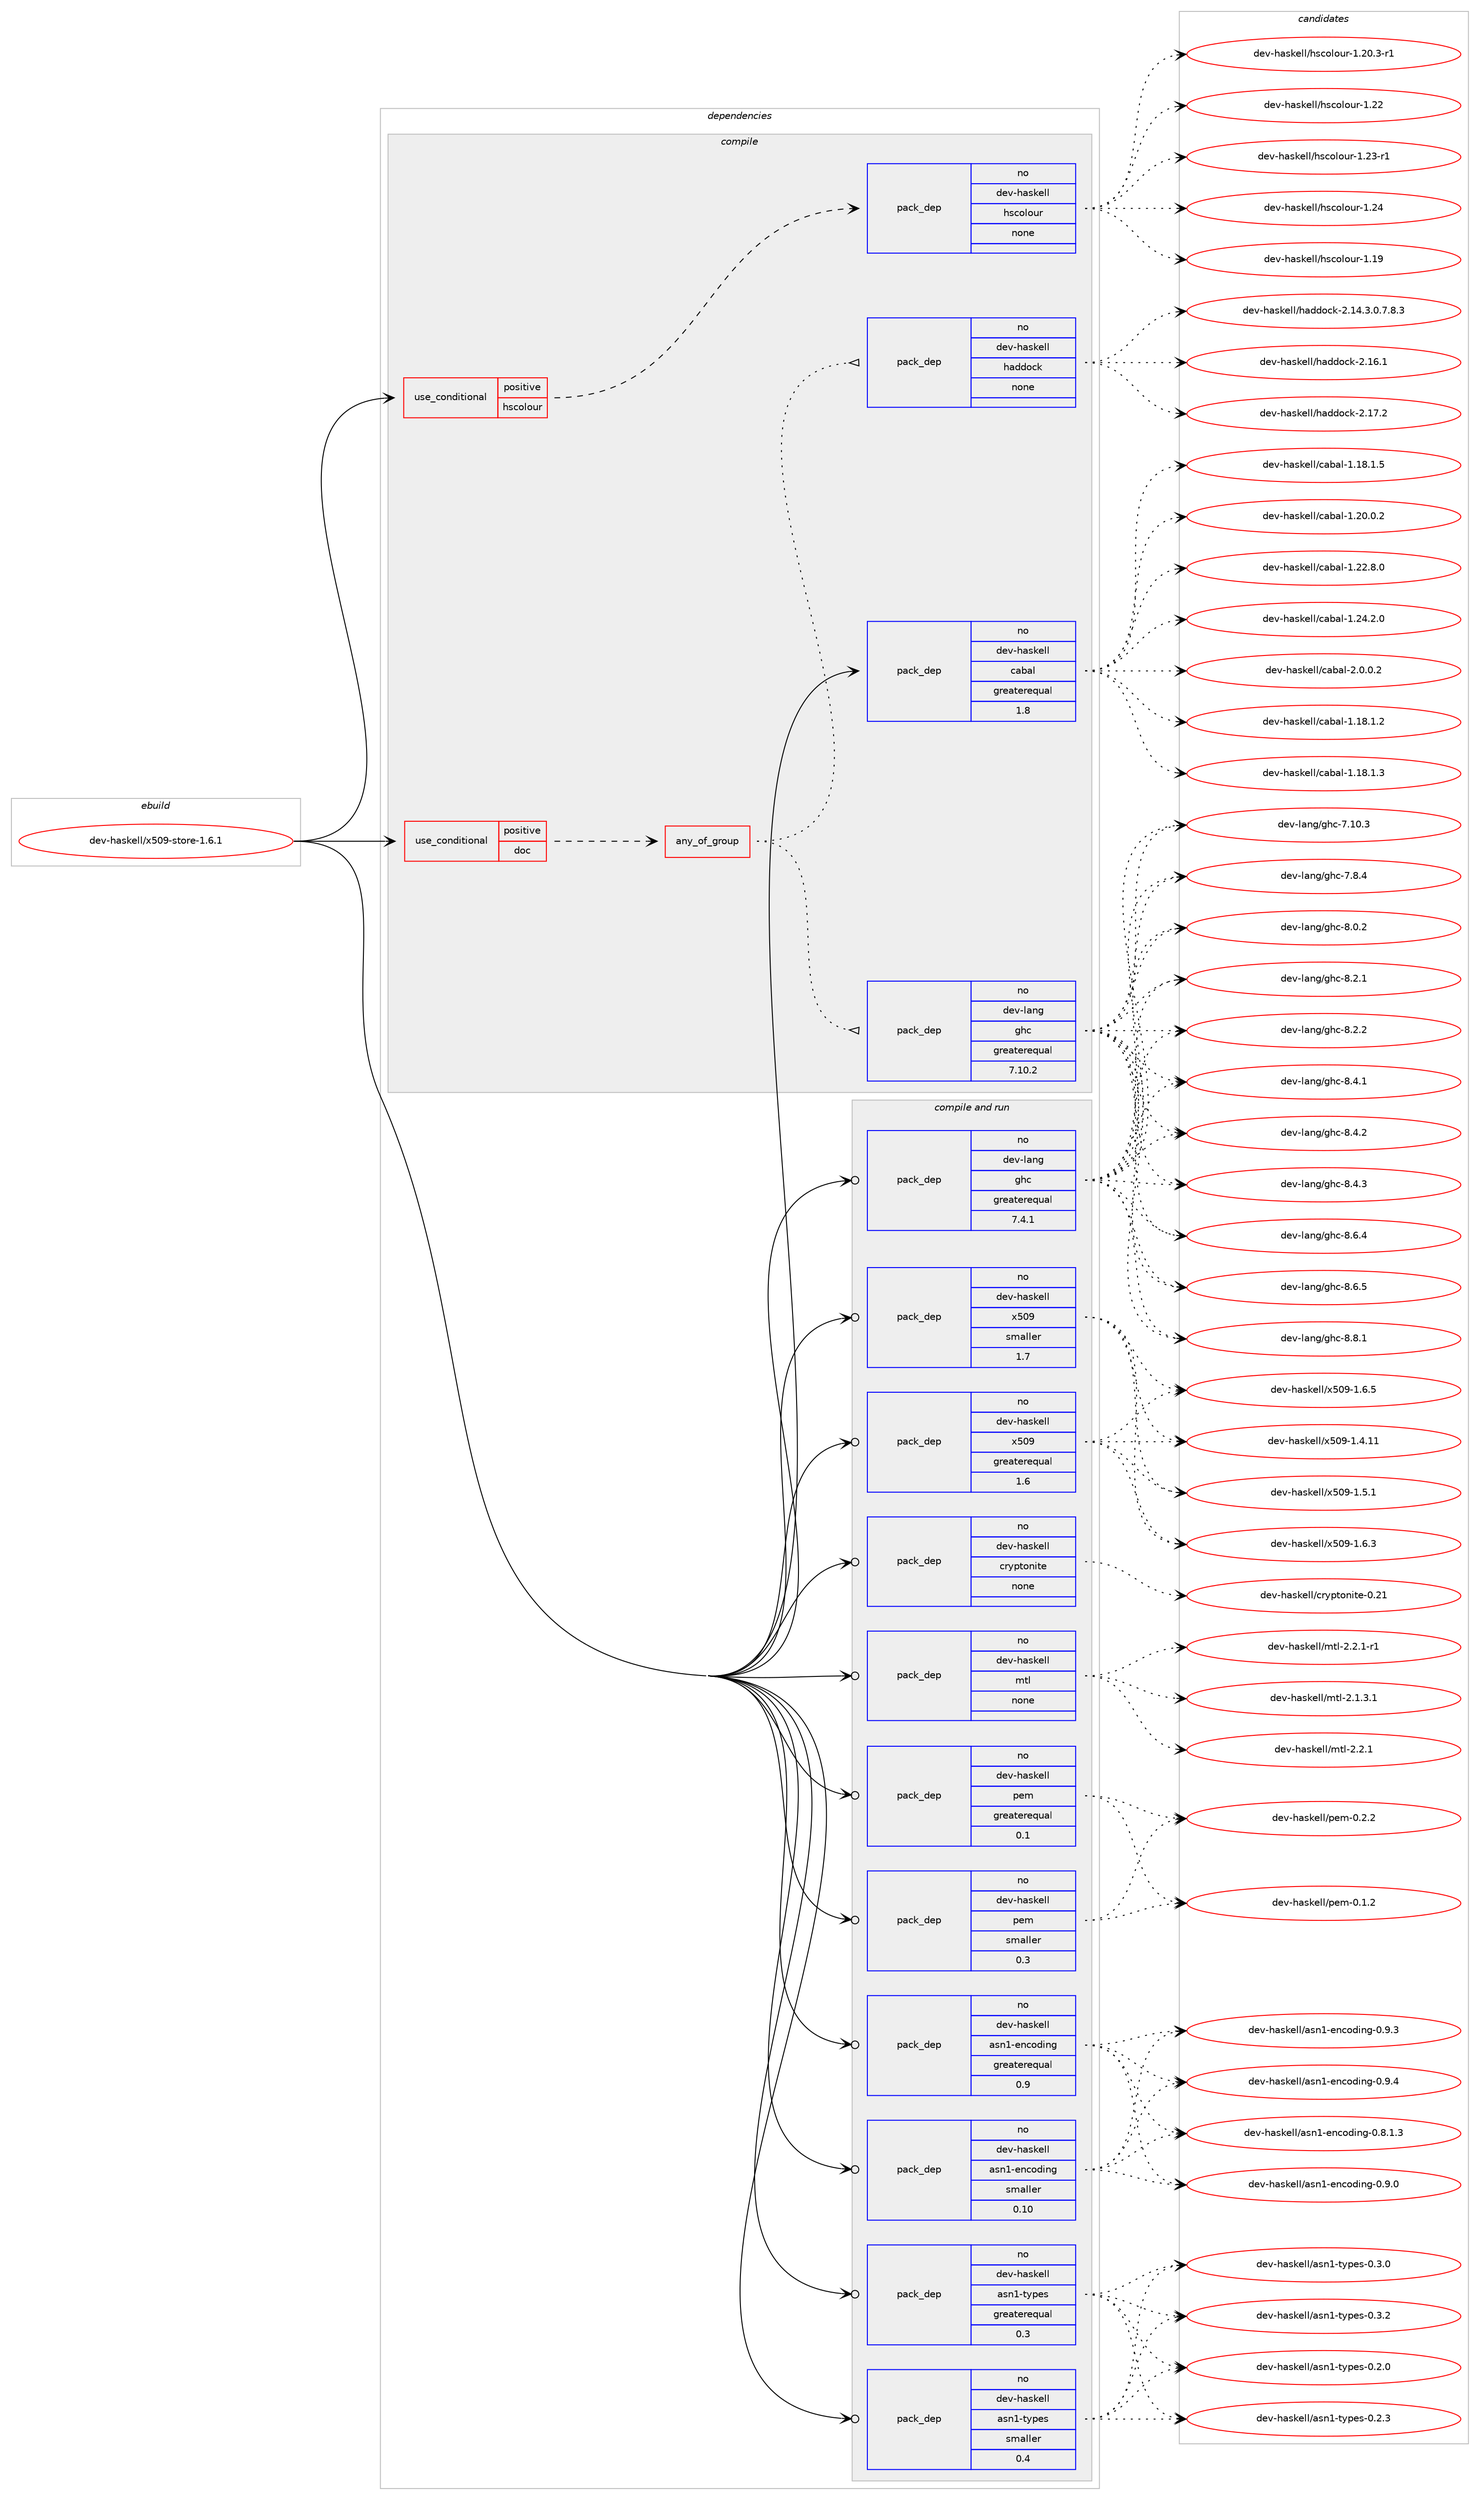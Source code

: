 digraph prolog {

# *************
# Graph options
# *************

newrank=true;
concentrate=true;
compound=true;
graph [rankdir=LR,fontname=Helvetica,fontsize=10,ranksep=1.5];#, ranksep=2.5, nodesep=0.2];
edge  [arrowhead=vee];
node  [fontname=Helvetica,fontsize=10];

# **********
# The ebuild
# **********

subgraph cluster_leftcol {
color=gray;
rank=same;
label=<<i>ebuild</i>>;
id [label="dev-haskell/x509-store-1.6.1", color=red, width=4, href="../dev-haskell/x509-store-1.6.1.svg"];
}

# ****************
# The dependencies
# ****************

subgraph cluster_midcol {
color=gray;
label=<<i>dependencies</i>>;
subgraph cluster_compile {
fillcolor="#eeeeee";
style=filled;
label=<<i>compile</i>>;
subgraph cond128238 {
dependency548161 [label=<<TABLE BORDER="0" CELLBORDER="1" CELLSPACING="0" CELLPADDING="4"><TR><TD ROWSPAN="3" CELLPADDING="10">use_conditional</TD></TR><TR><TD>positive</TD></TR><TR><TD>doc</TD></TR></TABLE>>, shape=none, color=red];
subgraph any10739 {
dependency548162 [label=<<TABLE BORDER="0" CELLBORDER="1" CELLSPACING="0" CELLPADDING="4"><TR><TD CELLPADDING="10">any_of_group</TD></TR></TABLE>>, shape=none, color=red];subgraph pack408827 {
dependency548163 [label=<<TABLE BORDER="0" CELLBORDER="1" CELLSPACING="0" CELLPADDING="4" WIDTH="220"><TR><TD ROWSPAN="6" CELLPADDING="30">pack_dep</TD></TR><TR><TD WIDTH="110">no</TD></TR><TR><TD>dev-haskell</TD></TR><TR><TD>haddock</TD></TR><TR><TD>none</TD></TR><TR><TD></TD></TR></TABLE>>, shape=none, color=blue];
}
dependency548162:e -> dependency548163:w [weight=20,style="dotted",arrowhead="oinv"];
subgraph pack408828 {
dependency548164 [label=<<TABLE BORDER="0" CELLBORDER="1" CELLSPACING="0" CELLPADDING="4" WIDTH="220"><TR><TD ROWSPAN="6" CELLPADDING="30">pack_dep</TD></TR><TR><TD WIDTH="110">no</TD></TR><TR><TD>dev-lang</TD></TR><TR><TD>ghc</TD></TR><TR><TD>greaterequal</TD></TR><TR><TD>7.10.2</TD></TR></TABLE>>, shape=none, color=blue];
}
dependency548162:e -> dependency548164:w [weight=20,style="dotted",arrowhead="oinv"];
}
dependency548161:e -> dependency548162:w [weight=20,style="dashed",arrowhead="vee"];
}
id:e -> dependency548161:w [weight=20,style="solid",arrowhead="vee"];
subgraph cond128239 {
dependency548165 [label=<<TABLE BORDER="0" CELLBORDER="1" CELLSPACING="0" CELLPADDING="4"><TR><TD ROWSPAN="3" CELLPADDING="10">use_conditional</TD></TR><TR><TD>positive</TD></TR><TR><TD>hscolour</TD></TR></TABLE>>, shape=none, color=red];
subgraph pack408829 {
dependency548166 [label=<<TABLE BORDER="0" CELLBORDER="1" CELLSPACING="0" CELLPADDING="4" WIDTH="220"><TR><TD ROWSPAN="6" CELLPADDING="30">pack_dep</TD></TR><TR><TD WIDTH="110">no</TD></TR><TR><TD>dev-haskell</TD></TR><TR><TD>hscolour</TD></TR><TR><TD>none</TD></TR><TR><TD></TD></TR></TABLE>>, shape=none, color=blue];
}
dependency548165:e -> dependency548166:w [weight=20,style="dashed",arrowhead="vee"];
}
id:e -> dependency548165:w [weight=20,style="solid",arrowhead="vee"];
subgraph pack408830 {
dependency548167 [label=<<TABLE BORDER="0" CELLBORDER="1" CELLSPACING="0" CELLPADDING="4" WIDTH="220"><TR><TD ROWSPAN="6" CELLPADDING="30">pack_dep</TD></TR><TR><TD WIDTH="110">no</TD></TR><TR><TD>dev-haskell</TD></TR><TR><TD>cabal</TD></TR><TR><TD>greaterequal</TD></TR><TR><TD>1.8</TD></TR></TABLE>>, shape=none, color=blue];
}
id:e -> dependency548167:w [weight=20,style="solid",arrowhead="vee"];
}
subgraph cluster_compileandrun {
fillcolor="#eeeeee";
style=filled;
label=<<i>compile and run</i>>;
subgraph pack408831 {
dependency548168 [label=<<TABLE BORDER="0" CELLBORDER="1" CELLSPACING="0" CELLPADDING="4" WIDTH="220"><TR><TD ROWSPAN="6" CELLPADDING="30">pack_dep</TD></TR><TR><TD WIDTH="110">no</TD></TR><TR><TD>dev-haskell</TD></TR><TR><TD>asn1-encoding</TD></TR><TR><TD>greaterequal</TD></TR><TR><TD>0.9</TD></TR></TABLE>>, shape=none, color=blue];
}
id:e -> dependency548168:w [weight=20,style="solid",arrowhead="odotvee"];
subgraph pack408832 {
dependency548169 [label=<<TABLE BORDER="0" CELLBORDER="1" CELLSPACING="0" CELLPADDING="4" WIDTH="220"><TR><TD ROWSPAN="6" CELLPADDING="30">pack_dep</TD></TR><TR><TD WIDTH="110">no</TD></TR><TR><TD>dev-haskell</TD></TR><TR><TD>asn1-encoding</TD></TR><TR><TD>smaller</TD></TR><TR><TD>0.10</TD></TR></TABLE>>, shape=none, color=blue];
}
id:e -> dependency548169:w [weight=20,style="solid",arrowhead="odotvee"];
subgraph pack408833 {
dependency548170 [label=<<TABLE BORDER="0" CELLBORDER="1" CELLSPACING="0" CELLPADDING="4" WIDTH="220"><TR><TD ROWSPAN="6" CELLPADDING="30">pack_dep</TD></TR><TR><TD WIDTH="110">no</TD></TR><TR><TD>dev-haskell</TD></TR><TR><TD>asn1-types</TD></TR><TR><TD>greaterequal</TD></TR><TR><TD>0.3</TD></TR></TABLE>>, shape=none, color=blue];
}
id:e -> dependency548170:w [weight=20,style="solid",arrowhead="odotvee"];
subgraph pack408834 {
dependency548171 [label=<<TABLE BORDER="0" CELLBORDER="1" CELLSPACING="0" CELLPADDING="4" WIDTH="220"><TR><TD ROWSPAN="6" CELLPADDING="30">pack_dep</TD></TR><TR><TD WIDTH="110">no</TD></TR><TR><TD>dev-haskell</TD></TR><TR><TD>asn1-types</TD></TR><TR><TD>smaller</TD></TR><TR><TD>0.4</TD></TR></TABLE>>, shape=none, color=blue];
}
id:e -> dependency548171:w [weight=20,style="solid",arrowhead="odotvee"];
subgraph pack408835 {
dependency548172 [label=<<TABLE BORDER="0" CELLBORDER="1" CELLSPACING="0" CELLPADDING="4" WIDTH="220"><TR><TD ROWSPAN="6" CELLPADDING="30">pack_dep</TD></TR><TR><TD WIDTH="110">no</TD></TR><TR><TD>dev-haskell</TD></TR><TR><TD>cryptonite</TD></TR><TR><TD>none</TD></TR><TR><TD></TD></TR></TABLE>>, shape=none, color=blue];
}
id:e -> dependency548172:w [weight=20,style="solid",arrowhead="odotvee"];
subgraph pack408836 {
dependency548173 [label=<<TABLE BORDER="0" CELLBORDER="1" CELLSPACING="0" CELLPADDING="4" WIDTH="220"><TR><TD ROWSPAN="6" CELLPADDING="30">pack_dep</TD></TR><TR><TD WIDTH="110">no</TD></TR><TR><TD>dev-haskell</TD></TR><TR><TD>mtl</TD></TR><TR><TD>none</TD></TR><TR><TD></TD></TR></TABLE>>, shape=none, color=blue];
}
id:e -> dependency548173:w [weight=20,style="solid",arrowhead="odotvee"];
subgraph pack408837 {
dependency548174 [label=<<TABLE BORDER="0" CELLBORDER="1" CELLSPACING="0" CELLPADDING="4" WIDTH="220"><TR><TD ROWSPAN="6" CELLPADDING="30">pack_dep</TD></TR><TR><TD WIDTH="110">no</TD></TR><TR><TD>dev-haskell</TD></TR><TR><TD>pem</TD></TR><TR><TD>greaterequal</TD></TR><TR><TD>0.1</TD></TR></TABLE>>, shape=none, color=blue];
}
id:e -> dependency548174:w [weight=20,style="solid",arrowhead="odotvee"];
subgraph pack408838 {
dependency548175 [label=<<TABLE BORDER="0" CELLBORDER="1" CELLSPACING="0" CELLPADDING="4" WIDTH="220"><TR><TD ROWSPAN="6" CELLPADDING="30">pack_dep</TD></TR><TR><TD WIDTH="110">no</TD></TR><TR><TD>dev-haskell</TD></TR><TR><TD>pem</TD></TR><TR><TD>smaller</TD></TR><TR><TD>0.3</TD></TR></TABLE>>, shape=none, color=blue];
}
id:e -> dependency548175:w [weight=20,style="solid",arrowhead="odotvee"];
subgraph pack408839 {
dependency548176 [label=<<TABLE BORDER="0" CELLBORDER="1" CELLSPACING="0" CELLPADDING="4" WIDTH="220"><TR><TD ROWSPAN="6" CELLPADDING="30">pack_dep</TD></TR><TR><TD WIDTH="110">no</TD></TR><TR><TD>dev-haskell</TD></TR><TR><TD>x509</TD></TR><TR><TD>greaterequal</TD></TR><TR><TD>1.6</TD></TR></TABLE>>, shape=none, color=blue];
}
id:e -> dependency548176:w [weight=20,style="solid",arrowhead="odotvee"];
subgraph pack408840 {
dependency548177 [label=<<TABLE BORDER="0" CELLBORDER="1" CELLSPACING="0" CELLPADDING="4" WIDTH="220"><TR><TD ROWSPAN="6" CELLPADDING="30">pack_dep</TD></TR><TR><TD WIDTH="110">no</TD></TR><TR><TD>dev-haskell</TD></TR><TR><TD>x509</TD></TR><TR><TD>smaller</TD></TR><TR><TD>1.7</TD></TR></TABLE>>, shape=none, color=blue];
}
id:e -> dependency548177:w [weight=20,style="solid",arrowhead="odotvee"];
subgraph pack408841 {
dependency548178 [label=<<TABLE BORDER="0" CELLBORDER="1" CELLSPACING="0" CELLPADDING="4" WIDTH="220"><TR><TD ROWSPAN="6" CELLPADDING="30">pack_dep</TD></TR><TR><TD WIDTH="110">no</TD></TR><TR><TD>dev-lang</TD></TR><TR><TD>ghc</TD></TR><TR><TD>greaterequal</TD></TR><TR><TD>7.4.1</TD></TR></TABLE>>, shape=none, color=blue];
}
id:e -> dependency548178:w [weight=20,style="solid",arrowhead="odotvee"];
}
subgraph cluster_run {
fillcolor="#eeeeee";
style=filled;
label=<<i>run</i>>;
}
}

# **************
# The candidates
# **************

subgraph cluster_choices {
rank=same;
color=gray;
label=<<i>candidates</i>>;

subgraph choice408827 {
color=black;
nodesep=1;
choice1001011184510497115107101108108471049710010011199107455046495246514648465546564651 [label="dev-haskell/haddock-2.14.3.0.7.8.3", color=red, width=4,href="../dev-haskell/haddock-2.14.3.0.7.8.3.svg"];
choice100101118451049711510710110810847104971001001119910745504649544649 [label="dev-haskell/haddock-2.16.1", color=red, width=4,href="../dev-haskell/haddock-2.16.1.svg"];
choice100101118451049711510710110810847104971001001119910745504649554650 [label="dev-haskell/haddock-2.17.2", color=red, width=4,href="../dev-haskell/haddock-2.17.2.svg"];
dependency548163:e -> choice1001011184510497115107101108108471049710010011199107455046495246514648465546564651:w [style=dotted,weight="100"];
dependency548163:e -> choice100101118451049711510710110810847104971001001119910745504649544649:w [style=dotted,weight="100"];
dependency548163:e -> choice100101118451049711510710110810847104971001001119910745504649554650:w [style=dotted,weight="100"];
}
subgraph choice408828 {
color=black;
nodesep=1;
choice1001011184510897110103471031049945554649484651 [label="dev-lang/ghc-7.10.3", color=red, width=4,href="../dev-lang/ghc-7.10.3.svg"];
choice10010111845108971101034710310499455546564652 [label="dev-lang/ghc-7.8.4", color=red, width=4,href="../dev-lang/ghc-7.8.4.svg"];
choice10010111845108971101034710310499455646484650 [label="dev-lang/ghc-8.0.2", color=red, width=4,href="../dev-lang/ghc-8.0.2.svg"];
choice10010111845108971101034710310499455646504649 [label="dev-lang/ghc-8.2.1", color=red, width=4,href="../dev-lang/ghc-8.2.1.svg"];
choice10010111845108971101034710310499455646504650 [label="dev-lang/ghc-8.2.2", color=red, width=4,href="../dev-lang/ghc-8.2.2.svg"];
choice10010111845108971101034710310499455646524649 [label="dev-lang/ghc-8.4.1", color=red, width=4,href="../dev-lang/ghc-8.4.1.svg"];
choice10010111845108971101034710310499455646524650 [label="dev-lang/ghc-8.4.2", color=red, width=4,href="../dev-lang/ghc-8.4.2.svg"];
choice10010111845108971101034710310499455646524651 [label="dev-lang/ghc-8.4.3", color=red, width=4,href="../dev-lang/ghc-8.4.3.svg"];
choice10010111845108971101034710310499455646544652 [label="dev-lang/ghc-8.6.4", color=red, width=4,href="../dev-lang/ghc-8.6.4.svg"];
choice10010111845108971101034710310499455646544653 [label="dev-lang/ghc-8.6.5", color=red, width=4,href="../dev-lang/ghc-8.6.5.svg"];
choice10010111845108971101034710310499455646564649 [label="dev-lang/ghc-8.8.1", color=red, width=4,href="../dev-lang/ghc-8.8.1.svg"];
dependency548164:e -> choice1001011184510897110103471031049945554649484651:w [style=dotted,weight="100"];
dependency548164:e -> choice10010111845108971101034710310499455546564652:w [style=dotted,weight="100"];
dependency548164:e -> choice10010111845108971101034710310499455646484650:w [style=dotted,weight="100"];
dependency548164:e -> choice10010111845108971101034710310499455646504649:w [style=dotted,weight="100"];
dependency548164:e -> choice10010111845108971101034710310499455646504650:w [style=dotted,weight="100"];
dependency548164:e -> choice10010111845108971101034710310499455646524649:w [style=dotted,weight="100"];
dependency548164:e -> choice10010111845108971101034710310499455646524650:w [style=dotted,weight="100"];
dependency548164:e -> choice10010111845108971101034710310499455646524651:w [style=dotted,weight="100"];
dependency548164:e -> choice10010111845108971101034710310499455646544652:w [style=dotted,weight="100"];
dependency548164:e -> choice10010111845108971101034710310499455646544653:w [style=dotted,weight="100"];
dependency548164:e -> choice10010111845108971101034710310499455646564649:w [style=dotted,weight="100"];
}
subgraph choice408829 {
color=black;
nodesep=1;
choice100101118451049711510710110810847104115991111081111171144549464957 [label="dev-haskell/hscolour-1.19", color=red, width=4,href="../dev-haskell/hscolour-1.19.svg"];
choice10010111845104971151071011081084710411599111108111117114454946504846514511449 [label="dev-haskell/hscolour-1.20.3-r1", color=red, width=4,href="../dev-haskell/hscolour-1.20.3-r1.svg"];
choice100101118451049711510710110810847104115991111081111171144549465050 [label="dev-haskell/hscolour-1.22", color=red, width=4,href="../dev-haskell/hscolour-1.22.svg"];
choice1001011184510497115107101108108471041159911110811111711445494650514511449 [label="dev-haskell/hscolour-1.23-r1", color=red, width=4,href="../dev-haskell/hscolour-1.23-r1.svg"];
choice100101118451049711510710110810847104115991111081111171144549465052 [label="dev-haskell/hscolour-1.24", color=red, width=4,href="../dev-haskell/hscolour-1.24.svg"];
dependency548166:e -> choice100101118451049711510710110810847104115991111081111171144549464957:w [style=dotted,weight="100"];
dependency548166:e -> choice10010111845104971151071011081084710411599111108111117114454946504846514511449:w [style=dotted,weight="100"];
dependency548166:e -> choice100101118451049711510710110810847104115991111081111171144549465050:w [style=dotted,weight="100"];
dependency548166:e -> choice1001011184510497115107101108108471041159911110811111711445494650514511449:w [style=dotted,weight="100"];
dependency548166:e -> choice100101118451049711510710110810847104115991111081111171144549465052:w [style=dotted,weight="100"];
}
subgraph choice408830 {
color=black;
nodesep=1;
choice10010111845104971151071011081084799979897108454946495646494650 [label="dev-haskell/cabal-1.18.1.2", color=red, width=4,href="../dev-haskell/cabal-1.18.1.2.svg"];
choice10010111845104971151071011081084799979897108454946495646494651 [label="dev-haskell/cabal-1.18.1.3", color=red, width=4,href="../dev-haskell/cabal-1.18.1.3.svg"];
choice10010111845104971151071011081084799979897108454946495646494653 [label="dev-haskell/cabal-1.18.1.5", color=red, width=4,href="../dev-haskell/cabal-1.18.1.5.svg"];
choice10010111845104971151071011081084799979897108454946504846484650 [label="dev-haskell/cabal-1.20.0.2", color=red, width=4,href="../dev-haskell/cabal-1.20.0.2.svg"];
choice10010111845104971151071011081084799979897108454946505046564648 [label="dev-haskell/cabal-1.22.8.0", color=red, width=4,href="../dev-haskell/cabal-1.22.8.0.svg"];
choice10010111845104971151071011081084799979897108454946505246504648 [label="dev-haskell/cabal-1.24.2.0", color=red, width=4,href="../dev-haskell/cabal-1.24.2.0.svg"];
choice100101118451049711510710110810847999798971084550464846484650 [label="dev-haskell/cabal-2.0.0.2", color=red, width=4,href="../dev-haskell/cabal-2.0.0.2.svg"];
dependency548167:e -> choice10010111845104971151071011081084799979897108454946495646494650:w [style=dotted,weight="100"];
dependency548167:e -> choice10010111845104971151071011081084799979897108454946495646494651:w [style=dotted,weight="100"];
dependency548167:e -> choice10010111845104971151071011081084799979897108454946495646494653:w [style=dotted,weight="100"];
dependency548167:e -> choice10010111845104971151071011081084799979897108454946504846484650:w [style=dotted,weight="100"];
dependency548167:e -> choice10010111845104971151071011081084799979897108454946505046564648:w [style=dotted,weight="100"];
dependency548167:e -> choice10010111845104971151071011081084799979897108454946505246504648:w [style=dotted,weight="100"];
dependency548167:e -> choice100101118451049711510710110810847999798971084550464846484650:w [style=dotted,weight="100"];
}
subgraph choice408831 {
color=black;
nodesep=1;
choice100101118451049711510710110810847971151104945101110991111001051101034548465646494651 [label="dev-haskell/asn1-encoding-0.8.1.3", color=red, width=4,href="../dev-haskell/asn1-encoding-0.8.1.3.svg"];
choice10010111845104971151071011081084797115110494510111099111100105110103454846574648 [label="dev-haskell/asn1-encoding-0.9.0", color=red, width=4,href="../dev-haskell/asn1-encoding-0.9.0.svg"];
choice10010111845104971151071011081084797115110494510111099111100105110103454846574651 [label="dev-haskell/asn1-encoding-0.9.3", color=red, width=4,href="../dev-haskell/asn1-encoding-0.9.3.svg"];
choice10010111845104971151071011081084797115110494510111099111100105110103454846574652 [label="dev-haskell/asn1-encoding-0.9.4", color=red, width=4,href="../dev-haskell/asn1-encoding-0.9.4.svg"];
dependency548168:e -> choice100101118451049711510710110810847971151104945101110991111001051101034548465646494651:w [style=dotted,weight="100"];
dependency548168:e -> choice10010111845104971151071011081084797115110494510111099111100105110103454846574648:w [style=dotted,weight="100"];
dependency548168:e -> choice10010111845104971151071011081084797115110494510111099111100105110103454846574651:w [style=dotted,weight="100"];
dependency548168:e -> choice10010111845104971151071011081084797115110494510111099111100105110103454846574652:w [style=dotted,weight="100"];
}
subgraph choice408832 {
color=black;
nodesep=1;
choice100101118451049711510710110810847971151104945101110991111001051101034548465646494651 [label="dev-haskell/asn1-encoding-0.8.1.3", color=red, width=4,href="../dev-haskell/asn1-encoding-0.8.1.3.svg"];
choice10010111845104971151071011081084797115110494510111099111100105110103454846574648 [label="dev-haskell/asn1-encoding-0.9.0", color=red, width=4,href="../dev-haskell/asn1-encoding-0.9.0.svg"];
choice10010111845104971151071011081084797115110494510111099111100105110103454846574651 [label="dev-haskell/asn1-encoding-0.9.3", color=red, width=4,href="../dev-haskell/asn1-encoding-0.9.3.svg"];
choice10010111845104971151071011081084797115110494510111099111100105110103454846574652 [label="dev-haskell/asn1-encoding-0.9.4", color=red, width=4,href="../dev-haskell/asn1-encoding-0.9.4.svg"];
dependency548169:e -> choice100101118451049711510710110810847971151104945101110991111001051101034548465646494651:w [style=dotted,weight="100"];
dependency548169:e -> choice10010111845104971151071011081084797115110494510111099111100105110103454846574648:w [style=dotted,weight="100"];
dependency548169:e -> choice10010111845104971151071011081084797115110494510111099111100105110103454846574651:w [style=dotted,weight="100"];
dependency548169:e -> choice10010111845104971151071011081084797115110494510111099111100105110103454846574652:w [style=dotted,weight="100"];
}
subgraph choice408833 {
color=black;
nodesep=1;
choice100101118451049711510710110810847971151104945116121112101115454846504648 [label="dev-haskell/asn1-types-0.2.0", color=red, width=4,href="../dev-haskell/asn1-types-0.2.0.svg"];
choice100101118451049711510710110810847971151104945116121112101115454846504651 [label="dev-haskell/asn1-types-0.2.3", color=red, width=4,href="../dev-haskell/asn1-types-0.2.3.svg"];
choice100101118451049711510710110810847971151104945116121112101115454846514648 [label="dev-haskell/asn1-types-0.3.0", color=red, width=4,href="../dev-haskell/asn1-types-0.3.0.svg"];
choice100101118451049711510710110810847971151104945116121112101115454846514650 [label="dev-haskell/asn1-types-0.3.2", color=red, width=4,href="../dev-haskell/asn1-types-0.3.2.svg"];
dependency548170:e -> choice100101118451049711510710110810847971151104945116121112101115454846504648:w [style=dotted,weight="100"];
dependency548170:e -> choice100101118451049711510710110810847971151104945116121112101115454846504651:w [style=dotted,weight="100"];
dependency548170:e -> choice100101118451049711510710110810847971151104945116121112101115454846514648:w [style=dotted,weight="100"];
dependency548170:e -> choice100101118451049711510710110810847971151104945116121112101115454846514650:w [style=dotted,weight="100"];
}
subgraph choice408834 {
color=black;
nodesep=1;
choice100101118451049711510710110810847971151104945116121112101115454846504648 [label="dev-haskell/asn1-types-0.2.0", color=red, width=4,href="../dev-haskell/asn1-types-0.2.0.svg"];
choice100101118451049711510710110810847971151104945116121112101115454846504651 [label="dev-haskell/asn1-types-0.2.3", color=red, width=4,href="../dev-haskell/asn1-types-0.2.3.svg"];
choice100101118451049711510710110810847971151104945116121112101115454846514648 [label="dev-haskell/asn1-types-0.3.0", color=red, width=4,href="../dev-haskell/asn1-types-0.3.0.svg"];
choice100101118451049711510710110810847971151104945116121112101115454846514650 [label="dev-haskell/asn1-types-0.3.2", color=red, width=4,href="../dev-haskell/asn1-types-0.3.2.svg"];
dependency548171:e -> choice100101118451049711510710110810847971151104945116121112101115454846504648:w [style=dotted,weight="100"];
dependency548171:e -> choice100101118451049711510710110810847971151104945116121112101115454846504651:w [style=dotted,weight="100"];
dependency548171:e -> choice100101118451049711510710110810847971151104945116121112101115454846514648:w [style=dotted,weight="100"];
dependency548171:e -> choice100101118451049711510710110810847971151104945116121112101115454846514650:w [style=dotted,weight="100"];
}
subgraph choice408835 {
color=black;
nodesep=1;
choice100101118451049711510710110810847991141211121161111101051161014548465049 [label="dev-haskell/cryptonite-0.21", color=red, width=4,href="../dev-haskell/cryptonite-0.21.svg"];
dependency548172:e -> choice100101118451049711510710110810847991141211121161111101051161014548465049:w [style=dotted,weight="100"];
}
subgraph choice408836 {
color=black;
nodesep=1;
choice1001011184510497115107101108108471091161084550464946514649 [label="dev-haskell/mtl-2.1.3.1", color=red, width=4,href="../dev-haskell/mtl-2.1.3.1.svg"];
choice100101118451049711510710110810847109116108455046504649 [label="dev-haskell/mtl-2.2.1", color=red, width=4,href="../dev-haskell/mtl-2.2.1.svg"];
choice1001011184510497115107101108108471091161084550465046494511449 [label="dev-haskell/mtl-2.2.1-r1", color=red, width=4,href="../dev-haskell/mtl-2.2.1-r1.svg"];
dependency548173:e -> choice1001011184510497115107101108108471091161084550464946514649:w [style=dotted,weight="100"];
dependency548173:e -> choice100101118451049711510710110810847109116108455046504649:w [style=dotted,weight="100"];
dependency548173:e -> choice1001011184510497115107101108108471091161084550465046494511449:w [style=dotted,weight="100"];
}
subgraph choice408837 {
color=black;
nodesep=1;
choice100101118451049711510710110810847112101109454846494650 [label="dev-haskell/pem-0.1.2", color=red, width=4,href="../dev-haskell/pem-0.1.2.svg"];
choice100101118451049711510710110810847112101109454846504650 [label="dev-haskell/pem-0.2.2", color=red, width=4,href="../dev-haskell/pem-0.2.2.svg"];
dependency548174:e -> choice100101118451049711510710110810847112101109454846494650:w [style=dotted,weight="100"];
dependency548174:e -> choice100101118451049711510710110810847112101109454846504650:w [style=dotted,weight="100"];
}
subgraph choice408838 {
color=black;
nodesep=1;
choice100101118451049711510710110810847112101109454846494650 [label="dev-haskell/pem-0.1.2", color=red, width=4,href="../dev-haskell/pem-0.1.2.svg"];
choice100101118451049711510710110810847112101109454846504650 [label="dev-haskell/pem-0.2.2", color=red, width=4,href="../dev-haskell/pem-0.2.2.svg"];
dependency548175:e -> choice100101118451049711510710110810847112101109454846494650:w [style=dotted,weight="100"];
dependency548175:e -> choice100101118451049711510710110810847112101109454846504650:w [style=dotted,weight="100"];
}
subgraph choice408839 {
color=black;
nodesep=1;
choice10010111845104971151071011081084712053485745494652464949 [label="dev-haskell/x509-1.4.11", color=red, width=4,href="../dev-haskell/x509-1.4.11.svg"];
choice100101118451049711510710110810847120534857454946534649 [label="dev-haskell/x509-1.5.1", color=red, width=4,href="../dev-haskell/x509-1.5.1.svg"];
choice100101118451049711510710110810847120534857454946544651 [label="dev-haskell/x509-1.6.3", color=red, width=4,href="../dev-haskell/x509-1.6.3.svg"];
choice100101118451049711510710110810847120534857454946544653 [label="dev-haskell/x509-1.6.5", color=red, width=4,href="../dev-haskell/x509-1.6.5.svg"];
dependency548176:e -> choice10010111845104971151071011081084712053485745494652464949:w [style=dotted,weight="100"];
dependency548176:e -> choice100101118451049711510710110810847120534857454946534649:w [style=dotted,weight="100"];
dependency548176:e -> choice100101118451049711510710110810847120534857454946544651:w [style=dotted,weight="100"];
dependency548176:e -> choice100101118451049711510710110810847120534857454946544653:w [style=dotted,weight="100"];
}
subgraph choice408840 {
color=black;
nodesep=1;
choice10010111845104971151071011081084712053485745494652464949 [label="dev-haskell/x509-1.4.11", color=red, width=4,href="../dev-haskell/x509-1.4.11.svg"];
choice100101118451049711510710110810847120534857454946534649 [label="dev-haskell/x509-1.5.1", color=red, width=4,href="../dev-haskell/x509-1.5.1.svg"];
choice100101118451049711510710110810847120534857454946544651 [label="dev-haskell/x509-1.6.3", color=red, width=4,href="../dev-haskell/x509-1.6.3.svg"];
choice100101118451049711510710110810847120534857454946544653 [label="dev-haskell/x509-1.6.5", color=red, width=4,href="../dev-haskell/x509-1.6.5.svg"];
dependency548177:e -> choice10010111845104971151071011081084712053485745494652464949:w [style=dotted,weight="100"];
dependency548177:e -> choice100101118451049711510710110810847120534857454946534649:w [style=dotted,weight="100"];
dependency548177:e -> choice100101118451049711510710110810847120534857454946544651:w [style=dotted,weight="100"];
dependency548177:e -> choice100101118451049711510710110810847120534857454946544653:w [style=dotted,weight="100"];
}
subgraph choice408841 {
color=black;
nodesep=1;
choice1001011184510897110103471031049945554649484651 [label="dev-lang/ghc-7.10.3", color=red, width=4,href="../dev-lang/ghc-7.10.3.svg"];
choice10010111845108971101034710310499455546564652 [label="dev-lang/ghc-7.8.4", color=red, width=4,href="../dev-lang/ghc-7.8.4.svg"];
choice10010111845108971101034710310499455646484650 [label="dev-lang/ghc-8.0.2", color=red, width=4,href="../dev-lang/ghc-8.0.2.svg"];
choice10010111845108971101034710310499455646504649 [label="dev-lang/ghc-8.2.1", color=red, width=4,href="../dev-lang/ghc-8.2.1.svg"];
choice10010111845108971101034710310499455646504650 [label="dev-lang/ghc-8.2.2", color=red, width=4,href="../dev-lang/ghc-8.2.2.svg"];
choice10010111845108971101034710310499455646524649 [label="dev-lang/ghc-8.4.1", color=red, width=4,href="../dev-lang/ghc-8.4.1.svg"];
choice10010111845108971101034710310499455646524650 [label="dev-lang/ghc-8.4.2", color=red, width=4,href="../dev-lang/ghc-8.4.2.svg"];
choice10010111845108971101034710310499455646524651 [label="dev-lang/ghc-8.4.3", color=red, width=4,href="../dev-lang/ghc-8.4.3.svg"];
choice10010111845108971101034710310499455646544652 [label="dev-lang/ghc-8.6.4", color=red, width=4,href="../dev-lang/ghc-8.6.4.svg"];
choice10010111845108971101034710310499455646544653 [label="dev-lang/ghc-8.6.5", color=red, width=4,href="../dev-lang/ghc-8.6.5.svg"];
choice10010111845108971101034710310499455646564649 [label="dev-lang/ghc-8.8.1", color=red, width=4,href="../dev-lang/ghc-8.8.1.svg"];
dependency548178:e -> choice1001011184510897110103471031049945554649484651:w [style=dotted,weight="100"];
dependency548178:e -> choice10010111845108971101034710310499455546564652:w [style=dotted,weight="100"];
dependency548178:e -> choice10010111845108971101034710310499455646484650:w [style=dotted,weight="100"];
dependency548178:e -> choice10010111845108971101034710310499455646504649:w [style=dotted,weight="100"];
dependency548178:e -> choice10010111845108971101034710310499455646504650:w [style=dotted,weight="100"];
dependency548178:e -> choice10010111845108971101034710310499455646524649:w [style=dotted,weight="100"];
dependency548178:e -> choice10010111845108971101034710310499455646524650:w [style=dotted,weight="100"];
dependency548178:e -> choice10010111845108971101034710310499455646524651:w [style=dotted,weight="100"];
dependency548178:e -> choice10010111845108971101034710310499455646544652:w [style=dotted,weight="100"];
dependency548178:e -> choice10010111845108971101034710310499455646544653:w [style=dotted,weight="100"];
dependency548178:e -> choice10010111845108971101034710310499455646564649:w [style=dotted,weight="100"];
}
}

}

